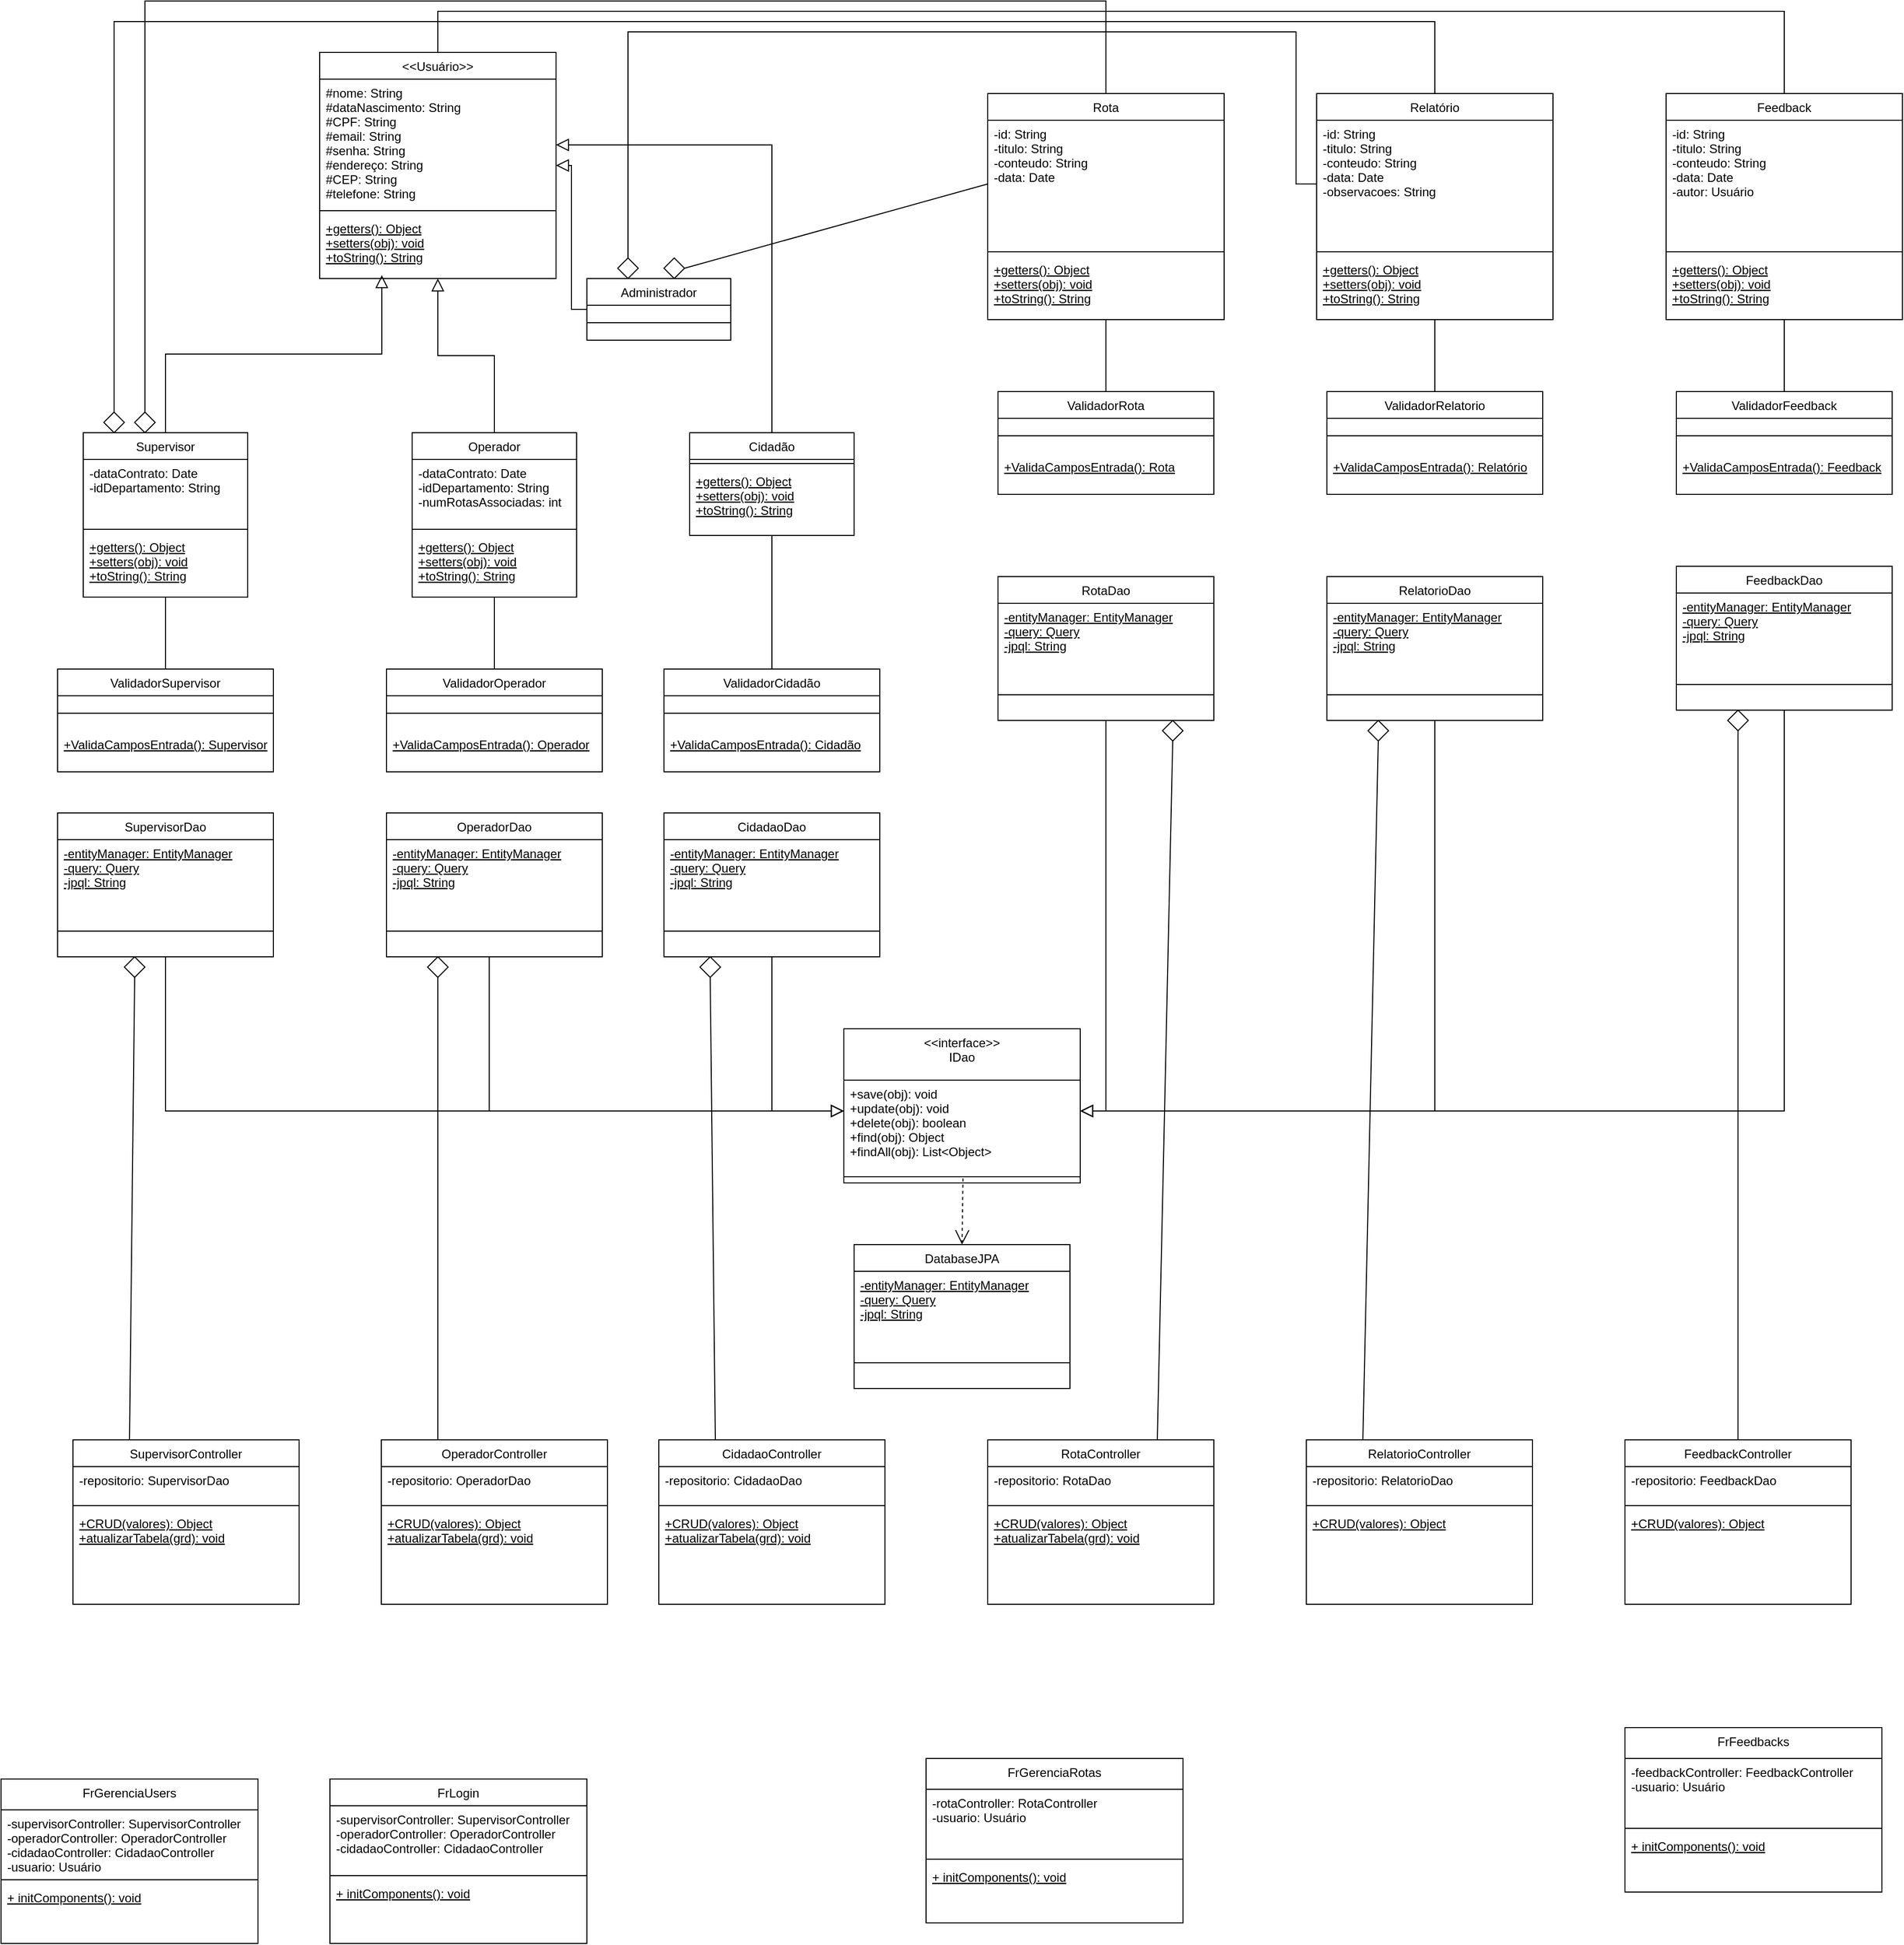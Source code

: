 <mxfile version="24.8.4">
  <diagram id="C5RBs43oDa-KdzZeNtuy" name="Page-1">
    <mxGraphModel dx="2167" dy="1033" grid="1" gridSize="10" guides="1" tooltips="1" connect="1" arrows="1" fold="1" page="1" pageScale="1" pageWidth="3300" pageHeight="4681" math="0" shadow="0">
      <root>
        <mxCell id="WIyWlLk6GJQsqaUBKTNV-0" />
        <mxCell id="WIyWlLk6GJQsqaUBKTNV-1" parent="WIyWlLk6GJQsqaUBKTNV-0" />
        <mxCell id="Er0_yB_5rbTC_ETRwour-0" value="&lt;&lt;Usuário&gt;&gt;" style="swimlane;fontStyle=0;align=center;verticalAlign=top;childLayout=stackLayout;horizontal=1;startSize=26;horizontalStack=0;resizeParent=1;resizeLast=0;collapsible=1;marginBottom=0;rounded=0;shadow=0;strokeWidth=1;" parent="WIyWlLk6GJQsqaUBKTNV-1" vertex="1">
          <mxGeometry x="840" y="60" width="230" height="220" as="geometry">
            <mxRectangle x="130" y="380" width="160" height="26" as="alternateBounds" />
          </mxGeometry>
        </mxCell>
        <mxCell id="Er0_yB_5rbTC_ETRwour-1" value="#nome: String&#xa;#dataNascimento: String&#xa;#CPF: String&#xa;#email: String&#xa;#senha: String&#xa;#endereço: String&#xa;#CEP: String&#xa;#telefone: String" style="text;align=left;verticalAlign=top;spacingLeft=4;spacingRight=4;overflow=hidden;rotatable=0;points=[[0,0.5],[1,0.5]];portConstraint=eastwest;" parent="Er0_yB_5rbTC_ETRwour-0" vertex="1">
          <mxGeometry y="26" width="230" height="124" as="geometry" />
        </mxCell>
        <mxCell id="Er0_yB_5rbTC_ETRwour-3" value="" style="line;html=1;strokeWidth=1;align=left;verticalAlign=middle;spacingTop=-1;spacingLeft=3;spacingRight=3;rotatable=0;labelPosition=right;points=[];portConstraint=eastwest;" parent="Er0_yB_5rbTC_ETRwour-0" vertex="1">
          <mxGeometry y="150" width="230" height="8" as="geometry" />
        </mxCell>
        <mxCell id="Er0_yB_5rbTC_ETRwour-4" value="+getters(): Object&#xa;+setters(obj): void&#xa;+toString(): String&#xa;" style="text;align=left;verticalAlign=top;spacingLeft=4;spacingRight=4;overflow=hidden;rotatable=0;points=[[0,0.5],[1,0.5]];portConstraint=eastwest;fontStyle=4" parent="Er0_yB_5rbTC_ETRwour-0" vertex="1">
          <mxGeometry y="158" width="230" height="62" as="geometry" />
        </mxCell>
        <mxCell id="Er0_yB_5rbTC_ETRwour-6" value="" style="endArrow=block;endSize=10;endFill=0;shadow=0;strokeWidth=1;rounded=0;curved=0;edgeStyle=elbowEdgeStyle;elbow=vertical;" parent="WIyWlLk6GJQsqaUBKTNV-1" source="Er0_yB_5rbTC_ETRwour-7" target="Er0_yB_5rbTC_ETRwour-0" edge="1">
          <mxGeometry width="160" relative="1" as="geometry">
            <mxPoint x="490" y="410" as="sourcePoint" />
            <mxPoint x="660" y="310" as="targetPoint" />
          </mxGeometry>
        </mxCell>
        <mxCell id="Er0_yB_5rbTC_ETRwour-7" value="Administrador" style="swimlane;fontStyle=0;align=center;verticalAlign=top;childLayout=stackLayout;horizontal=1;startSize=26;horizontalStack=0;resizeParent=1;resizeLast=0;collapsible=1;marginBottom=0;rounded=0;shadow=0;strokeWidth=1;" parent="WIyWlLk6GJQsqaUBKTNV-1" vertex="1">
          <mxGeometry x="1100" y="280" width="140" height="60" as="geometry">
            <mxRectangle x="130" y="380" width="160" height="26" as="alternateBounds" />
          </mxGeometry>
        </mxCell>
        <mxCell id="Er0_yB_5rbTC_ETRwour-10" value="" style="line;html=1;strokeWidth=1;align=left;verticalAlign=middle;spacingTop=-1;spacingLeft=3;spacingRight=3;rotatable=0;labelPosition=right;points=[];portConstraint=eastwest;" parent="Er0_yB_5rbTC_ETRwour-7" vertex="1">
          <mxGeometry y="26" width="140" height="34" as="geometry" />
        </mxCell>
        <mxCell id="Er0_yB_5rbTC_ETRwour-14" value="" style="endArrow=block;endSize=10;endFill=0;shadow=0;strokeWidth=1;rounded=0;curved=0;edgeStyle=elbowEdgeStyle;elbow=vertical;entryX=0.263;entryY=0.948;entryDx=0;entryDy=0;entryPerimeter=0;" parent="WIyWlLk6GJQsqaUBKTNV-1" source="Er0_yB_5rbTC_ETRwour-15" target="Er0_yB_5rbTC_ETRwour-4" edge="1">
          <mxGeometry width="160" relative="1" as="geometry">
            <mxPoint x="850" y="430" as="sourcePoint" />
            <mxPoint x="995" y="310" as="targetPoint" />
          </mxGeometry>
        </mxCell>
        <mxCell id="Er0_yB_5rbTC_ETRwour-15" value="Supervisor" style="swimlane;fontStyle=0;align=center;verticalAlign=top;childLayout=stackLayout;horizontal=1;startSize=26;horizontalStack=0;resizeParent=1;resizeLast=0;collapsible=1;marginBottom=0;rounded=0;shadow=0;strokeWidth=1;" parent="WIyWlLk6GJQsqaUBKTNV-1" vertex="1">
          <mxGeometry x="610" y="430" width="160" height="160" as="geometry">
            <mxRectangle x="130" y="380" width="160" height="26" as="alternateBounds" />
          </mxGeometry>
        </mxCell>
        <mxCell id="Er0_yB_5rbTC_ETRwour-16" value="-dataContrato: Date&#xa;-idDepartamento: String" style="text;align=left;verticalAlign=top;spacingLeft=4;spacingRight=4;overflow=hidden;rotatable=0;points=[[0,0.5],[1,0.5]];portConstraint=eastwest;" parent="Er0_yB_5rbTC_ETRwour-15" vertex="1">
          <mxGeometry y="26" width="160" height="64" as="geometry" />
        </mxCell>
        <mxCell id="Er0_yB_5rbTC_ETRwour-17" value="" style="line;html=1;strokeWidth=1;align=left;verticalAlign=middle;spacingTop=-1;spacingLeft=3;spacingRight=3;rotatable=0;labelPosition=right;points=[];portConstraint=eastwest;" parent="Er0_yB_5rbTC_ETRwour-15" vertex="1">
          <mxGeometry y="90" width="160" height="8" as="geometry" />
        </mxCell>
        <mxCell id="Er0_yB_5rbTC_ETRwour-18" value="+getters(): Object&#xa;+setters(obj): void&#xa;+toString(): String&#xa;" style="text;align=left;verticalAlign=top;spacingLeft=4;spacingRight=4;overflow=hidden;rotatable=0;points=[[0,0.5],[1,0.5]];portConstraint=eastwest;fontStyle=4" parent="Er0_yB_5rbTC_ETRwour-15" vertex="1">
          <mxGeometry y="98" width="160" height="62" as="geometry" />
        </mxCell>
        <mxCell id="Er0_yB_5rbTC_ETRwour-19" value="" style="endArrow=block;endSize=10;endFill=0;shadow=0;strokeWidth=1;rounded=0;curved=0;edgeStyle=elbowEdgeStyle;elbow=vertical;" parent="WIyWlLk6GJQsqaUBKTNV-1" source="Er0_yB_5rbTC_ETRwour-20" target="Er0_yB_5rbTC_ETRwour-0" edge="1">
          <mxGeometry width="160" relative="1" as="geometry">
            <mxPoint x="1295" y="440" as="sourcePoint" />
            <mxPoint x="690" y="290" as="targetPoint" />
          </mxGeometry>
        </mxCell>
        <mxCell id="Er0_yB_5rbTC_ETRwour-20" value="Operador" style="swimlane;fontStyle=0;align=center;verticalAlign=top;childLayout=stackLayout;horizontal=1;startSize=26;horizontalStack=0;resizeParent=1;resizeLast=0;collapsible=1;marginBottom=0;rounded=0;shadow=0;strokeWidth=1;" parent="WIyWlLk6GJQsqaUBKTNV-1" vertex="1">
          <mxGeometry x="930" y="430" width="160" height="160" as="geometry">
            <mxRectangle x="130" y="380" width="160" height="26" as="alternateBounds" />
          </mxGeometry>
        </mxCell>
        <mxCell id="Er0_yB_5rbTC_ETRwour-21" value="-dataContrato: Date&#xa;-idDepartamento: String&#xa;-numRotasAssociadas: int" style="text;align=left;verticalAlign=top;spacingLeft=4;spacingRight=4;overflow=hidden;rotatable=0;points=[[0,0.5],[1,0.5]];portConstraint=eastwest;" parent="Er0_yB_5rbTC_ETRwour-20" vertex="1">
          <mxGeometry y="26" width="160" height="64" as="geometry" />
        </mxCell>
        <mxCell id="Er0_yB_5rbTC_ETRwour-22" value="" style="line;html=1;strokeWidth=1;align=left;verticalAlign=middle;spacingTop=-1;spacingLeft=3;spacingRight=3;rotatable=0;labelPosition=right;points=[];portConstraint=eastwest;" parent="Er0_yB_5rbTC_ETRwour-20" vertex="1">
          <mxGeometry y="90" width="160" height="8" as="geometry" />
        </mxCell>
        <mxCell id="Er0_yB_5rbTC_ETRwour-23" value="+getters(): Object&#xa;+setters(obj): void&#xa;+toString(): String&#xa;" style="text;align=left;verticalAlign=top;spacingLeft=4;spacingRight=4;overflow=hidden;rotatable=0;points=[[0,0.5],[1,0.5]];portConstraint=eastwest;fontStyle=4" parent="Er0_yB_5rbTC_ETRwour-20" vertex="1">
          <mxGeometry y="98" width="160" height="62" as="geometry" />
        </mxCell>
        <mxCell id="Er0_yB_5rbTC_ETRwour-28" value="" style="endArrow=block;endSize=10;endFill=0;shadow=0;strokeWidth=1;rounded=0;curved=0;edgeStyle=elbowEdgeStyle;elbow=vertical;exitX=0.5;exitY=0;exitDx=0;exitDy=0;" parent="WIyWlLk6GJQsqaUBKTNV-1" source="Er0_yB_5rbTC_ETRwour-30" target="Er0_yB_5rbTC_ETRwour-1" edge="1">
          <mxGeometry width="160" relative="1" as="geometry">
            <mxPoint x="965" y="220" as="sourcePoint" />
            <mxPoint x="800" y="80" as="targetPoint" />
            <Array as="points">
              <mxPoint x="1280" y="150" />
            </Array>
          </mxGeometry>
        </mxCell>
        <mxCell id="Er0_yB_5rbTC_ETRwour-30" value="Cidadão" style="swimlane;fontStyle=0;align=center;verticalAlign=top;childLayout=stackLayout;horizontal=1;startSize=26;horizontalStack=0;resizeParent=1;resizeLast=0;collapsible=1;marginBottom=0;rounded=0;shadow=0;strokeWidth=1;" parent="WIyWlLk6GJQsqaUBKTNV-1" vertex="1">
          <mxGeometry x="1200" y="430" width="160" height="100" as="geometry">
            <mxRectangle x="130" y="380" width="160" height="26" as="alternateBounds" />
          </mxGeometry>
        </mxCell>
        <mxCell id="Er0_yB_5rbTC_ETRwour-32" value="" style="line;html=1;strokeWidth=1;align=left;verticalAlign=middle;spacingTop=-1;spacingLeft=3;spacingRight=3;rotatable=0;labelPosition=right;points=[];portConstraint=eastwest;" parent="Er0_yB_5rbTC_ETRwour-30" vertex="1">
          <mxGeometry y="26" width="160" height="8" as="geometry" />
        </mxCell>
        <mxCell id="Er0_yB_5rbTC_ETRwour-33" value="+getters(): Object&#xa;+setters(obj): void&#xa;+toString(): String&#xa;" style="text;align=left;verticalAlign=top;spacingLeft=4;spacingRight=4;overflow=hidden;rotatable=0;points=[[0,0.5],[1,0.5]];portConstraint=eastwest;fontStyle=4" parent="Er0_yB_5rbTC_ETRwour-30" vertex="1">
          <mxGeometry y="34" width="160" height="62" as="geometry" />
        </mxCell>
        <mxCell id="Er0_yB_5rbTC_ETRwour-35" value="ValidadorOperador" style="swimlane;fontStyle=0;align=center;verticalAlign=top;childLayout=stackLayout;horizontal=1;startSize=26;horizontalStack=0;resizeParent=1;resizeLast=0;collapsible=1;marginBottom=0;rounded=0;shadow=0;strokeWidth=1;" parent="WIyWlLk6GJQsqaUBKTNV-1" vertex="1">
          <mxGeometry x="905" y="660" width="210" height="100" as="geometry">
            <mxRectangle x="130" y="380" width="160" height="26" as="alternateBounds" />
          </mxGeometry>
        </mxCell>
        <mxCell id="Er0_yB_5rbTC_ETRwour-36" value="" style="line;html=1;strokeWidth=1;align=left;verticalAlign=middle;spacingTop=-1;spacingLeft=3;spacingRight=3;rotatable=0;labelPosition=right;points=[];portConstraint=eastwest;" parent="Er0_yB_5rbTC_ETRwour-35" vertex="1">
          <mxGeometry y="26" width="210" height="34" as="geometry" />
        </mxCell>
        <mxCell id="Er0_yB_5rbTC_ETRwour-37" value="+ValidaCamposEntrada(): Operador&#xa;" style="text;align=left;verticalAlign=top;spacingLeft=4;spacingRight=4;overflow=hidden;rotatable=0;points=[[0,0.5],[1,0.5]];portConstraint=eastwest;fontStyle=4" parent="Er0_yB_5rbTC_ETRwour-35" vertex="1">
          <mxGeometry y="60" width="210" height="30" as="geometry" />
        </mxCell>
        <mxCell id="Er0_yB_5rbTC_ETRwour-38" value="ValidadorSupervisor" style="swimlane;fontStyle=0;align=center;verticalAlign=top;childLayout=stackLayout;horizontal=1;startSize=26;horizontalStack=0;resizeParent=1;resizeLast=0;collapsible=1;marginBottom=0;rounded=0;shadow=0;strokeWidth=1;" parent="WIyWlLk6GJQsqaUBKTNV-1" vertex="1">
          <mxGeometry x="585" y="660" width="210" height="100" as="geometry">
            <mxRectangle x="130" y="380" width="160" height="26" as="alternateBounds" />
          </mxGeometry>
        </mxCell>
        <mxCell id="Er0_yB_5rbTC_ETRwour-39" value="" style="line;html=1;strokeWidth=1;align=left;verticalAlign=middle;spacingTop=-1;spacingLeft=3;spacingRight=3;rotatable=0;labelPosition=right;points=[];portConstraint=eastwest;" parent="Er0_yB_5rbTC_ETRwour-38" vertex="1">
          <mxGeometry y="26" width="210" height="34" as="geometry" />
        </mxCell>
        <mxCell id="Er0_yB_5rbTC_ETRwour-40" value="+ValidaCamposEntrada(): Supervisor&#xa;" style="text;align=left;verticalAlign=top;spacingLeft=4;spacingRight=4;overflow=hidden;rotatable=0;points=[[0,0.5],[1,0.5]];portConstraint=eastwest;fontStyle=4" parent="Er0_yB_5rbTC_ETRwour-38" vertex="1">
          <mxGeometry y="60" width="210" height="30" as="geometry" />
        </mxCell>
        <mxCell id="Er0_yB_5rbTC_ETRwour-41" value="ValidadorCidadão" style="swimlane;fontStyle=0;align=center;verticalAlign=top;childLayout=stackLayout;horizontal=1;startSize=26;horizontalStack=0;resizeParent=1;resizeLast=0;collapsible=1;marginBottom=0;rounded=0;shadow=0;strokeWidth=1;" parent="WIyWlLk6GJQsqaUBKTNV-1" vertex="1">
          <mxGeometry x="1175" y="660" width="210" height="100" as="geometry">
            <mxRectangle x="130" y="380" width="160" height="26" as="alternateBounds" />
          </mxGeometry>
        </mxCell>
        <mxCell id="Er0_yB_5rbTC_ETRwour-42" value="" style="line;html=1;strokeWidth=1;align=left;verticalAlign=middle;spacingTop=-1;spacingLeft=3;spacingRight=3;rotatable=0;labelPosition=right;points=[];portConstraint=eastwest;" parent="Er0_yB_5rbTC_ETRwour-41" vertex="1">
          <mxGeometry y="26" width="210" height="34" as="geometry" />
        </mxCell>
        <mxCell id="Er0_yB_5rbTC_ETRwour-43" value="+ValidaCamposEntrada(): Cidadão&#xa;" style="text;align=left;verticalAlign=top;spacingLeft=4;spacingRight=4;overflow=hidden;rotatable=0;points=[[0,0.5],[1,0.5]];portConstraint=eastwest;fontStyle=4" parent="Er0_yB_5rbTC_ETRwour-41" vertex="1">
          <mxGeometry y="60" width="210" height="30" as="geometry" />
        </mxCell>
        <mxCell id="Er0_yB_5rbTC_ETRwour-44" value="" style="endArrow=none;html=1;rounded=0;exitX=0.5;exitY=0;exitDx=0;exitDy=0;entryX=0.5;entryY=1;entryDx=0;entryDy=0;entryPerimeter=0;" parent="WIyWlLk6GJQsqaUBKTNV-1" source="Er0_yB_5rbTC_ETRwour-38" target="Er0_yB_5rbTC_ETRwour-18" edge="1">
          <mxGeometry width="50" height="50" relative="1" as="geometry">
            <mxPoint x="970" y="620" as="sourcePoint" />
            <mxPoint x="1020" y="570" as="targetPoint" />
          </mxGeometry>
        </mxCell>
        <mxCell id="Er0_yB_5rbTC_ETRwour-45" value="" style="endArrow=none;html=1;rounded=0;" parent="WIyWlLk6GJQsqaUBKTNV-1" source="Er0_yB_5rbTC_ETRwour-35" target="Er0_yB_5rbTC_ETRwour-23" edge="1">
          <mxGeometry width="50" height="50" relative="1" as="geometry">
            <mxPoint x="970" y="620" as="sourcePoint" />
            <mxPoint x="1020" y="570" as="targetPoint" />
          </mxGeometry>
        </mxCell>
        <mxCell id="Er0_yB_5rbTC_ETRwour-46" value="" style="endArrow=none;html=1;rounded=0;entryX=0.5;entryY=1;entryDx=0;entryDy=0;" parent="WIyWlLk6GJQsqaUBKTNV-1" source="Er0_yB_5rbTC_ETRwour-41" target="Er0_yB_5rbTC_ETRwour-30" edge="1">
          <mxGeometry width="50" height="50" relative="1" as="geometry">
            <mxPoint x="1260" y="640" as="sourcePoint" />
            <mxPoint x="1310" y="590" as="targetPoint" />
          </mxGeometry>
        </mxCell>
        <mxCell id="Er0_yB_5rbTC_ETRwour-47" value="Feedback" style="swimlane;fontStyle=0;align=center;verticalAlign=top;childLayout=stackLayout;horizontal=1;startSize=26;horizontalStack=0;resizeParent=1;resizeLast=0;collapsible=1;marginBottom=0;rounded=0;shadow=0;strokeWidth=1;" parent="WIyWlLk6GJQsqaUBKTNV-1" vertex="1">
          <mxGeometry x="2150" y="100" width="230" height="220" as="geometry">
            <mxRectangle x="130" y="380" width="160" height="26" as="alternateBounds" />
          </mxGeometry>
        </mxCell>
        <mxCell id="Er0_yB_5rbTC_ETRwour-48" value="-id: String&#xa;-titulo: String&#xa;-conteudo: String&#xa;-data: Date&#xa;-autor: Usuário" style="text;align=left;verticalAlign=top;spacingLeft=4;spacingRight=4;overflow=hidden;rotatable=0;points=[[0,0.5],[1,0.5]];portConstraint=eastwest;" parent="Er0_yB_5rbTC_ETRwour-47" vertex="1">
          <mxGeometry y="26" width="230" height="124" as="geometry" />
        </mxCell>
        <mxCell id="Er0_yB_5rbTC_ETRwour-49" value="" style="line;html=1;strokeWidth=1;align=left;verticalAlign=middle;spacingTop=-1;spacingLeft=3;spacingRight=3;rotatable=0;labelPosition=right;points=[];portConstraint=eastwest;" parent="Er0_yB_5rbTC_ETRwour-47" vertex="1">
          <mxGeometry y="150" width="230" height="8" as="geometry" />
        </mxCell>
        <mxCell id="Er0_yB_5rbTC_ETRwour-50" value="+getters(): Object&#xa;+setters(obj): void&#xa;+toString(): String&#xa;" style="text;align=left;verticalAlign=top;spacingLeft=4;spacingRight=4;overflow=hidden;rotatable=0;points=[[0,0.5],[1,0.5]];portConstraint=eastwest;fontStyle=4" parent="Er0_yB_5rbTC_ETRwour-47" vertex="1">
          <mxGeometry y="158" width="230" height="62" as="geometry" />
        </mxCell>
        <mxCell id="Er0_yB_5rbTC_ETRwour-51" value="ValidadorFeedback" style="swimlane;fontStyle=0;align=center;verticalAlign=top;childLayout=stackLayout;horizontal=1;startSize=26;horizontalStack=0;resizeParent=1;resizeLast=0;collapsible=1;marginBottom=0;rounded=0;shadow=0;strokeWidth=1;" parent="WIyWlLk6GJQsqaUBKTNV-1" vertex="1">
          <mxGeometry x="2160" y="390" width="210" height="100" as="geometry">
            <mxRectangle x="130" y="380" width="160" height="26" as="alternateBounds" />
          </mxGeometry>
        </mxCell>
        <mxCell id="Er0_yB_5rbTC_ETRwour-52" value="" style="line;html=1;strokeWidth=1;align=left;verticalAlign=middle;spacingTop=-1;spacingLeft=3;spacingRight=3;rotatable=0;labelPosition=right;points=[];portConstraint=eastwest;" parent="Er0_yB_5rbTC_ETRwour-51" vertex="1">
          <mxGeometry y="26" width="210" height="34" as="geometry" />
        </mxCell>
        <mxCell id="Er0_yB_5rbTC_ETRwour-53" value="+ValidaCamposEntrada(): Feedback&#xa;" style="text;align=left;verticalAlign=top;spacingLeft=4;spacingRight=4;overflow=hidden;rotatable=0;points=[[0,0.5],[1,0.5]];portConstraint=eastwest;fontStyle=4" parent="Er0_yB_5rbTC_ETRwour-51" vertex="1">
          <mxGeometry y="60" width="210" height="30" as="geometry" />
        </mxCell>
        <mxCell id="Er0_yB_5rbTC_ETRwour-54" value="" style="endArrow=none;html=1;rounded=0;" parent="WIyWlLk6GJQsqaUBKTNV-1" source="Er0_yB_5rbTC_ETRwour-51" target="Er0_yB_5rbTC_ETRwour-50" edge="1">
          <mxGeometry width="50" height="50" relative="1" as="geometry">
            <mxPoint x="2264" y="390" as="sourcePoint" />
            <mxPoint x="2264" y="350" as="targetPoint" />
          </mxGeometry>
        </mxCell>
        <mxCell id="Er0_yB_5rbTC_ETRwour-55" value="Rota" style="swimlane;fontStyle=0;align=center;verticalAlign=top;childLayout=stackLayout;horizontal=1;startSize=26;horizontalStack=0;resizeParent=1;resizeLast=0;collapsible=1;marginBottom=0;rounded=0;shadow=0;strokeWidth=1;" parent="WIyWlLk6GJQsqaUBKTNV-1" vertex="1">
          <mxGeometry x="1490" y="100" width="230" height="220" as="geometry">
            <mxRectangle x="130" y="380" width="160" height="26" as="alternateBounds" />
          </mxGeometry>
        </mxCell>
        <mxCell id="Er0_yB_5rbTC_ETRwour-56" value="-id: String&#xa;-titulo: String&#xa;-conteudo: String&#xa;-data: Date&#xa;" style="text;align=left;verticalAlign=top;spacingLeft=4;spacingRight=4;overflow=hidden;rotatable=0;points=[[0,0.5],[1,0.5]];portConstraint=eastwest;" parent="Er0_yB_5rbTC_ETRwour-55" vertex="1">
          <mxGeometry y="26" width="230" height="124" as="geometry" />
        </mxCell>
        <mxCell id="Er0_yB_5rbTC_ETRwour-57" value="" style="line;html=1;strokeWidth=1;align=left;verticalAlign=middle;spacingTop=-1;spacingLeft=3;spacingRight=3;rotatable=0;labelPosition=right;points=[];portConstraint=eastwest;" parent="Er0_yB_5rbTC_ETRwour-55" vertex="1">
          <mxGeometry y="150" width="230" height="8" as="geometry" />
        </mxCell>
        <mxCell id="Er0_yB_5rbTC_ETRwour-58" value="+getters(): Object&#xa;+setters(obj): void&#xa;+toString(): String&#xa;" style="text;align=left;verticalAlign=top;spacingLeft=4;spacingRight=4;overflow=hidden;rotatable=0;points=[[0,0.5],[1,0.5]];portConstraint=eastwest;fontStyle=4" parent="Er0_yB_5rbTC_ETRwour-55" vertex="1">
          <mxGeometry y="158" width="230" height="62" as="geometry" />
        </mxCell>
        <mxCell id="Er0_yB_5rbTC_ETRwour-59" value="ValidadorRota" style="swimlane;fontStyle=0;align=center;verticalAlign=top;childLayout=stackLayout;horizontal=1;startSize=26;horizontalStack=0;resizeParent=1;resizeLast=0;collapsible=1;marginBottom=0;rounded=0;shadow=0;strokeWidth=1;" parent="WIyWlLk6GJQsqaUBKTNV-1" vertex="1">
          <mxGeometry x="1500" y="390" width="210" height="100" as="geometry">
            <mxRectangle x="130" y="380" width="160" height="26" as="alternateBounds" />
          </mxGeometry>
        </mxCell>
        <mxCell id="Er0_yB_5rbTC_ETRwour-60" value="" style="line;html=1;strokeWidth=1;align=left;verticalAlign=middle;spacingTop=-1;spacingLeft=3;spacingRight=3;rotatable=0;labelPosition=right;points=[];portConstraint=eastwest;" parent="Er0_yB_5rbTC_ETRwour-59" vertex="1">
          <mxGeometry y="26" width="210" height="34" as="geometry" />
        </mxCell>
        <mxCell id="Er0_yB_5rbTC_ETRwour-61" value="+ValidaCamposEntrada(): Rota&#xa;" style="text;align=left;verticalAlign=top;spacingLeft=4;spacingRight=4;overflow=hidden;rotatable=0;points=[[0,0.5],[1,0.5]];portConstraint=eastwest;fontStyle=4" parent="Er0_yB_5rbTC_ETRwour-59" vertex="1">
          <mxGeometry y="60" width="210" height="30" as="geometry" />
        </mxCell>
        <mxCell id="Er0_yB_5rbTC_ETRwour-62" value="" style="endArrow=none;html=1;rounded=0;" parent="WIyWlLk6GJQsqaUBKTNV-1" source="Er0_yB_5rbTC_ETRwour-59" target="Er0_yB_5rbTC_ETRwour-58" edge="1">
          <mxGeometry width="50" height="50" relative="1" as="geometry">
            <mxPoint x="1604" y="390" as="sourcePoint" />
            <mxPoint x="1604" y="350" as="targetPoint" />
          </mxGeometry>
        </mxCell>
        <mxCell id="Er0_yB_5rbTC_ETRwour-63" value="Relatório" style="swimlane;fontStyle=0;align=center;verticalAlign=top;childLayout=stackLayout;horizontal=1;startSize=26;horizontalStack=0;resizeParent=1;resizeLast=0;collapsible=1;marginBottom=0;rounded=0;shadow=0;strokeWidth=1;" parent="WIyWlLk6GJQsqaUBKTNV-1" vertex="1">
          <mxGeometry x="1810" y="100" width="230" height="220" as="geometry">
            <mxRectangle x="130" y="380" width="160" height="26" as="alternateBounds" />
          </mxGeometry>
        </mxCell>
        <mxCell id="Er0_yB_5rbTC_ETRwour-64" value="-id: String&#xa;-titulo: String&#xa;-conteudo: String&#xa;-data: Date&#xa;-observacoes: String" style="text;align=left;verticalAlign=top;spacingLeft=4;spacingRight=4;overflow=hidden;rotatable=0;points=[[0,0.5],[1,0.5]];portConstraint=eastwest;" parent="Er0_yB_5rbTC_ETRwour-63" vertex="1">
          <mxGeometry y="26" width="230" height="124" as="geometry" />
        </mxCell>
        <mxCell id="Er0_yB_5rbTC_ETRwour-65" value="" style="line;html=1;strokeWidth=1;align=left;verticalAlign=middle;spacingTop=-1;spacingLeft=3;spacingRight=3;rotatable=0;labelPosition=right;points=[];portConstraint=eastwest;" parent="Er0_yB_5rbTC_ETRwour-63" vertex="1">
          <mxGeometry y="150" width="230" height="8" as="geometry" />
        </mxCell>
        <mxCell id="Er0_yB_5rbTC_ETRwour-66" value="+getters(): Object&#xa;+setters(obj): void&#xa;+toString(): String&#xa;" style="text;align=left;verticalAlign=top;spacingLeft=4;spacingRight=4;overflow=hidden;rotatable=0;points=[[0,0.5],[1,0.5]];portConstraint=eastwest;fontStyle=4" parent="Er0_yB_5rbTC_ETRwour-63" vertex="1">
          <mxGeometry y="158" width="230" height="62" as="geometry" />
        </mxCell>
        <mxCell id="Er0_yB_5rbTC_ETRwour-67" value="ValidadorRelatorio" style="swimlane;fontStyle=0;align=center;verticalAlign=top;childLayout=stackLayout;horizontal=1;startSize=26;horizontalStack=0;resizeParent=1;resizeLast=0;collapsible=1;marginBottom=0;rounded=0;shadow=0;strokeWidth=1;" parent="WIyWlLk6GJQsqaUBKTNV-1" vertex="1">
          <mxGeometry x="1820" y="390" width="210" height="100" as="geometry">
            <mxRectangle x="130" y="380" width="160" height="26" as="alternateBounds" />
          </mxGeometry>
        </mxCell>
        <mxCell id="Er0_yB_5rbTC_ETRwour-68" value="" style="line;html=1;strokeWidth=1;align=left;verticalAlign=middle;spacingTop=-1;spacingLeft=3;spacingRight=3;rotatable=0;labelPosition=right;points=[];portConstraint=eastwest;" parent="Er0_yB_5rbTC_ETRwour-67" vertex="1">
          <mxGeometry y="26" width="210" height="34" as="geometry" />
        </mxCell>
        <mxCell id="Er0_yB_5rbTC_ETRwour-69" value="+ValidaCamposEntrada(): Relatório&#xa;" style="text;align=left;verticalAlign=top;spacingLeft=4;spacingRight=4;overflow=hidden;rotatable=0;points=[[0,0.5],[1,0.5]];portConstraint=eastwest;fontStyle=4" parent="Er0_yB_5rbTC_ETRwour-67" vertex="1">
          <mxGeometry y="60" width="210" height="30" as="geometry" />
        </mxCell>
        <mxCell id="Er0_yB_5rbTC_ETRwour-70" value="" style="endArrow=none;html=1;rounded=0;" parent="WIyWlLk6GJQsqaUBKTNV-1" source="Er0_yB_5rbTC_ETRwour-67" target="Er0_yB_5rbTC_ETRwour-66" edge="1">
          <mxGeometry width="50" height="50" relative="1" as="geometry">
            <mxPoint x="1924" y="390" as="sourcePoint" />
            <mxPoint x="1924" y="350" as="targetPoint" />
          </mxGeometry>
        </mxCell>
        <mxCell id="Er0_yB_5rbTC_ETRwour-71" value="" style="rhombus;whiteSpace=wrap;html=1;" parent="WIyWlLk6GJQsqaUBKTNV-1" vertex="1">
          <mxGeometry x="630" y="410" width="20" height="20" as="geometry" />
        </mxCell>
        <mxCell id="Er0_yB_5rbTC_ETRwour-72" value="" style="endArrow=none;html=1;rounded=0;exitX=0.5;exitY=0;exitDx=0;exitDy=0;entryX=0.5;entryY=0;entryDx=0;entryDy=0;" parent="WIyWlLk6GJQsqaUBKTNV-1" source="Er0_yB_5rbTC_ETRwour-71" target="Er0_yB_5rbTC_ETRwour-63" edge="1">
          <mxGeometry width="50" height="50" relative="1" as="geometry">
            <mxPoint x="1470" y="530" as="sourcePoint" />
            <mxPoint x="1520" y="480" as="targetPoint" />
            <Array as="points">
              <mxPoint x="640" y="30" />
              <mxPoint x="1925" y="30" />
            </Array>
          </mxGeometry>
        </mxCell>
        <mxCell id="Er0_yB_5rbTC_ETRwour-73" value="" style="rhombus;whiteSpace=wrap;html=1;" parent="WIyWlLk6GJQsqaUBKTNV-1" vertex="1">
          <mxGeometry x="1130" y="260" width="20" height="20" as="geometry" />
        </mxCell>
        <mxCell id="Er0_yB_5rbTC_ETRwour-74" value="" style="endArrow=none;html=1;rounded=0;exitX=0.5;exitY=0;exitDx=0;exitDy=0;entryX=0;entryY=0.5;entryDx=0;entryDy=0;" parent="WIyWlLk6GJQsqaUBKTNV-1" source="Er0_yB_5rbTC_ETRwour-73" target="Er0_yB_5rbTC_ETRwour-64" edge="1">
          <mxGeometry width="50" height="50" relative="1" as="geometry">
            <mxPoint x="650" y="420" as="sourcePoint" />
            <mxPoint x="1935" y="110" as="targetPoint" />
            <Array as="points">
              <mxPoint x="1140" y="40" />
              <mxPoint x="1790" y="40" />
              <mxPoint x="1790" y="188" />
            </Array>
          </mxGeometry>
        </mxCell>
        <mxCell id="Er0_yB_5rbTC_ETRwour-75" value="" style="rhombus;whiteSpace=wrap;html=1;" parent="WIyWlLk6GJQsqaUBKTNV-1" vertex="1">
          <mxGeometry x="660" y="410" width="20" height="20" as="geometry" />
        </mxCell>
        <mxCell id="Er0_yB_5rbTC_ETRwour-76" value="" style="rhombus;whiteSpace=wrap;html=1;" parent="WIyWlLk6GJQsqaUBKTNV-1" vertex="1">
          <mxGeometry x="1175" y="260" width="20" height="20" as="geometry" />
        </mxCell>
        <mxCell id="Er0_yB_5rbTC_ETRwour-77" value="" style="endArrow=none;html=1;rounded=0;exitX=1;exitY=0.5;exitDx=0;exitDy=0;entryX=0;entryY=0.5;entryDx=0;entryDy=0;" parent="WIyWlLk6GJQsqaUBKTNV-1" source="Er0_yB_5rbTC_ETRwour-76" target="Er0_yB_5rbTC_ETRwour-56" edge="1">
          <mxGeometry width="50" height="50" relative="1" as="geometry">
            <mxPoint x="1470" y="530" as="sourcePoint" />
            <mxPoint x="1520" y="480" as="targetPoint" />
          </mxGeometry>
        </mxCell>
        <mxCell id="Er0_yB_5rbTC_ETRwour-78" value="" style="endArrow=none;html=1;rounded=0;exitX=0.5;exitY=0;exitDx=0;exitDy=0;entryX=0.5;entryY=0;entryDx=0;entryDy=0;" parent="WIyWlLk6GJQsqaUBKTNV-1" source="Er0_yB_5rbTC_ETRwour-75" target="Er0_yB_5rbTC_ETRwour-55" edge="1">
          <mxGeometry width="50" height="50" relative="1" as="geometry">
            <mxPoint x="1470" y="530" as="sourcePoint" />
            <mxPoint x="1520" y="480" as="targetPoint" />
            <Array as="points">
              <mxPoint x="670" y="10" />
              <mxPoint x="1605" y="10" />
            </Array>
          </mxGeometry>
        </mxCell>
        <mxCell id="Er0_yB_5rbTC_ETRwour-79" value="" style="endArrow=none;html=1;rounded=0;exitX=0.5;exitY=0;exitDx=0;exitDy=0;entryX=0.5;entryY=0;entryDx=0;entryDy=0;" parent="WIyWlLk6GJQsqaUBKTNV-1" source="Er0_yB_5rbTC_ETRwour-47" target="Er0_yB_5rbTC_ETRwour-0" edge="1">
          <mxGeometry width="50" height="50" relative="1" as="geometry">
            <mxPoint x="1470" y="530" as="sourcePoint" />
            <mxPoint x="1520" y="480" as="targetPoint" />
            <Array as="points">
              <mxPoint x="2265" y="20" />
              <mxPoint x="955" y="20" />
            </Array>
          </mxGeometry>
        </mxCell>
        <mxCell id="Er0_yB_5rbTC_ETRwour-80" value="SupervisorDao" style="swimlane;fontStyle=0;align=center;verticalAlign=top;childLayout=stackLayout;horizontal=1;startSize=26;horizontalStack=0;resizeParent=1;resizeLast=0;collapsible=1;marginBottom=0;rounded=0;shadow=0;strokeWidth=1;" parent="WIyWlLk6GJQsqaUBKTNV-1" vertex="1">
          <mxGeometry x="585" y="800" width="210" height="140" as="geometry">
            <mxRectangle x="130" y="380" width="160" height="26" as="alternateBounds" />
          </mxGeometry>
        </mxCell>
        <mxCell id="Er0_yB_5rbTC_ETRwour-83" value="-entityManager: EntityManager&#xa;-query: Query&#xa;-jpql: String" style="text;align=left;verticalAlign=top;spacingLeft=4;spacingRight=4;overflow=hidden;rotatable=0;points=[[0,0.5],[1,0.5]];portConstraint=eastwest;fontStyle=4" parent="Er0_yB_5rbTC_ETRwour-80" vertex="1">
          <mxGeometry y="26" width="210" height="64" as="geometry" />
        </mxCell>
        <mxCell id="Er0_yB_5rbTC_ETRwour-81" value="" style="line;html=1;strokeWidth=1;align=left;verticalAlign=middle;spacingTop=-1;spacingLeft=3;spacingRight=3;rotatable=0;labelPosition=right;points=[];portConstraint=eastwest;" parent="Er0_yB_5rbTC_ETRwour-80" vertex="1">
          <mxGeometry y="90" width="210" height="50" as="geometry" />
        </mxCell>
        <mxCell id="Er0_yB_5rbTC_ETRwour-84" value="OperadorDao" style="swimlane;fontStyle=0;align=center;verticalAlign=top;childLayout=stackLayout;horizontal=1;startSize=26;horizontalStack=0;resizeParent=1;resizeLast=0;collapsible=1;marginBottom=0;rounded=0;shadow=0;strokeWidth=1;" parent="WIyWlLk6GJQsqaUBKTNV-1" vertex="1">
          <mxGeometry x="905" y="800" width="210" height="140" as="geometry">
            <mxRectangle x="130" y="380" width="160" height="26" as="alternateBounds" />
          </mxGeometry>
        </mxCell>
        <mxCell id="Er0_yB_5rbTC_ETRwour-85" value="-entityManager: EntityManager&#xa;-query: Query&#xa;-jpql: String" style="text;align=left;verticalAlign=top;spacingLeft=4;spacingRight=4;overflow=hidden;rotatable=0;points=[[0,0.5],[1,0.5]];portConstraint=eastwest;fontStyle=4" parent="Er0_yB_5rbTC_ETRwour-84" vertex="1">
          <mxGeometry y="26" width="210" height="64" as="geometry" />
        </mxCell>
        <mxCell id="Er0_yB_5rbTC_ETRwour-86" value="" style="line;html=1;strokeWidth=1;align=left;verticalAlign=middle;spacingTop=-1;spacingLeft=3;spacingRight=3;rotatable=0;labelPosition=right;points=[];portConstraint=eastwest;" parent="Er0_yB_5rbTC_ETRwour-84" vertex="1">
          <mxGeometry y="90" width="210" height="50" as="geometry" />
        </mxCell>
        <mxCell id="Er0_yB_5rbTC_ETRwour-87" value="CidadaoDao" style="swimlane;fontStyle=0;align=center;verticalAlign=top;childLayout=stackLayout;horizontal=1;startSize=26;horizontalStack=0;resizeParent=1;resizeLast=0;collapsible=1;marginBottom=0;rounded=0;shadow=0;strokeWidth=1;" parent="WIyWlLk6GJQsqaUBKTNV-1" vertex="1">
          <mxGeometry x="1175" y="800" width="210" height="140" as="geometry">
            <mxRectangle x="130" y="380" width="160" height="26" as="alternateBounds" />
          </mxGeometry>
        </mxCell>
        <mxCell id="Er0_yB_5rbTC_ETRwour-88" value="-entityManager: EntityManager&#xa;-query: Query&#xa;-jpql: String" style="text;align=left;verticalAlign=top;spacingLeft=4;spacingRight=4;overflow=hidden;rotatable=0;points=[[0,0.5],[1,0.5]];portConstraint=eastwest;fontStyle=4" parent="Er0_yB_5rbTC_ETRwour-87" vertex="1">
          <mxGeometry y="26" width="210" height="64" as="geometry" />
        </mxCell>
        <mxCell id="Er0_yB_5rbTC_ETRwour-89" value="" style="line;html=1;strokeWidth=1;align=left;verticalAlign=middle;spacingTop=-1;spacingLeft=3;spacingRight=3;rotatable=0;labelPosition=right;points=[];portConstraint=eastwest;" parent="Er0_yB_5rbTC_ETRwour-87" vertex="1">
          <mxGeometry y="90" width="210" height="50" as="geometry" />
        </mxCell>
        <mxCell id="Er0_yB_5rbTC_ETRwour-90" value="RotaDao" style="swimlane;fontStyle=0;align=center;verticalAlign=top;childLayout=stackLayout;horizontal=1;startSize=26;horizontalStack=0;resizeParent=1;resizeLast=0;collapsible=1;marginBottom=0;rounded=0;shadow=0;strokeWidth=1;" parent="WIyWlLk6GJQsqaUBKTNV-1" vertex="1">
          <mxGeometry x="1500" y="570" width="210" height="140" as="geometry">
            <mxRectangle x="130" y="380" width="160" height="26" as="alternateBounds" />
          </mxGeometry>
        </mxCell>
        <mxCell id="Er0_yB_5rbTC_ETRwour-91" value="-entityManager: EntityManager&#xa;-query: Query&#xa;-jpql: String" style="text;align=left;verticalAlign=top;spacingLeft=4;spacingRight=4;overflow=hidden;rotatable=0;points=[[0,0.5],[1,0.5]];portConstraint=eastwest;fontStyle=4" parent="Er0_yB_5rbTC_ETRwour-90" vertex="1">
          <mxGeometry y="26" width="210" height="64" as="geometry" />
        </mxCell>
        <mxCell id="Er0_yB_5rbTC_ETRwour-92" value="" style="line;html=1;strokeWidth=1;align=left;verticalAlign=middle;spacingTop=-1;spacingLeft=3;spacingRight=3;rotatable=0;labelPosition=right;points=[];portConstraint=eastwest;" parent="Er0_yB_5rbTC_ETRwour-90" vertex="1">
          <mxGeometry y="90" width="210" height="50" as="geometry" />
        </mxCell>
        <mxCell id="Er0_yB_5rbTC_ETRwour-93" value="RelatorioDao" style="swimlane;fontStyle=0;align=center;verticalAlign=top;childLayout=stackLayout;horizontal=1;startSize=26;horizontalStack=0;resizeParent=1;resizeLast=0;collapsible=1;marginBottom=0;rounded=0;shadow=0;strokeWidth=1;" parent="WIyWlLk6GJQsqaUBKTNV-1" vertex="1">
          <mxGeometry x="1820" y="570" width="210" height="140" as="geometry">
            <mxRectangle x="130" y="380" width="160" height="26" as="alternateBounds" />
          </mxGeometry>
        </mxCell>
        <mxCell id="Er0_yB_5rbTC_ETRwour-94" value="-entityManager: EntityManager&#xa;-query: Query&#xa;-jpql: String" style="text;align=left;verticalAlign=top;spacingLeft=4;spacingRight=4;overflow=hidden;rotatable=0;points=[[0,0.5],[1,0.5]];portConstraint=eastwest;fontStyle=4" parent="Er0_yB_5rbTC_ETRwour-93" vertex="1">
          <mxGeometry y="26" width="210" height="64" as="geometry" />
        </mxCell>
        <mxCell id="Er0_yB_5rbTC_ETRwour-95" value="" style="line;html=1;strokeWidth=1;align=left;verticalAlign=middle;spacingTop=-1;spacingLeft=3;spacingRight=3;rotatable=0;labelPosition=right;points=[];portConstraint=eastwest;" parent="Er0_yB_5rbTC_ETRwour-93" vertex="1">
          <mxGeometry y="90" width="210" height="50" as="geometry" />
        </mxCell>
        <mxCell id="Er0_yB_5rbTC_ETRwour-96" value="FeedbackDao" style="swimlane;fontStyle=0;align=center;verticalAlign=top;childLayout=stackLayout;horizontal=1;startSize=26;horizontalStack=0;resizeParent=1;resizeLast=0;collapsible=1;marginBottom=0;rounded=0;shadow=0;strokeWidth=1;" parent="WIyWlLk6GJQsqaUBKTNV-1" vertex="1">
          <mxGeometry x="2160" y="560" width="210" height="140" as="geometry">
            <mxRectangle x="130" y="380" width="160" height="26" as="alternateBounds" />
          </mxGeometry>
        </mxCell>
        <mxCell id="Er0_yB_5rbTC_ETRwour-97" value="-entityManager: EntityManager&#xa;-query: Query&#xa;-jpql: String" style="text;align=left;verticalAlign=top;spacingLeft=4;spacingRight=4;overflow=hidden;rotatable=0;points=[[0,0.5],[1,0.5]];portConstraint=eastwest;fontStyle=4" parent="Er0_yB_5rbTC_ETRwour-96" vertex="1">
          <mxGeometry y="26" width="210" height="64" as="geometry" />
        </mxCell>
        <mxCell id="Er0_yB_5rbTC_ETRwour-98" value="" style="line;html=1;strokeWidth=1;align=left;verticalAlign=middle;spacingTop=-1;spacingLeft=3;spacingRight=3;rotatable=0;labelPosition=right;points=[];portConstraint=eastwest;" parent="Er0_yB_5rbTC_ETRwour-96" vertex="1">
          <mxGeometry y="90" width="210" height="50" as="geometry" />
        </mxCell>
        <mxCell id="Er0_yB_5rbTC_ETRwour-99" value="&lt;&lt;interface&gt;&gt;&#xa;IDao" style="swimlane;fontStyle=0;align=center;verticalAlign=top;childLayout=stackLayout;horizontal=1;startSize=50;horizontalStack=0;resizeParent=1;resizeLast=0;collapsible=1;marginBottom=0;rounded=0;shadow=0;strokeWidth=1;" parent="WIyWlLk6GJQsqaUBKTNV-1" vertex="1">
          <mxGeometry x="1350" y="1010" width="230" height="150" as="geometry">
            <mxRectangle x="130" y="380" width="160" height="26" as="alternateBounds" />
          </mxGeometry>
        </mxCell>
        <mxCell id="Er0_yB_5rbTC_ETRwour-100" value="+save(obj): void&#xa;+update(obj): void&#xa;+delete(obj): boolean&#xa;+find(obj): Object&#xa;+findAll(obj): List&lt;Object&gt;" style="text;align=left;verticalAlign=top;spacingLeft=4;spacingRight=4;overflow=hidden;rotatable=0;points=[[0,0.5],[1,0.5]];portConstraint=eastwest;" parent="Er0_yB_5rbTC_ETRwour-99" vertex="1">
          <mxGeometry y="50" width="230" height="90" as="geometry" />
        </mxCell>
        <mxCell id="Er0_yB_5rbTC_ETRwour-101" value="" style="line;html=1;strokeWidth=1;align=left;verticalAlign=middle;spacingTop=-1;spacingLeft=3;spacingRight=3;rotatable=0;labelPosition=right;points=[];portConstraint=eastwest;" parent="Er0_yB_5rbTC_ETRwour-99" vertex="1">
          <mxGeometry y="140" width="230" height="8" as="geometry" />
        </mxCell>
        <mxCell id="Er0_yB_5rbTC_ETRwour-106" value="DatabaseJPA" style="swimlane;fontStyle=0;align=center;verticalAlign=top;childLayout=stackLayout;horizontal=1;startSize=26;horizontalStack=0;resizeParent=1;resizeLast=0;collapsible=1;marginBottom=0;rounded=0;shadow=0;strokeWidth=1;" parent="WIyWlLk6GJQsqaUBKTNV-1" vertex="1">
          <mxGeometry x="1360" y="1220" width="210" height="140" as="geometry">
            <mxRectangle x="130" y="380" width="160" height="26" as="alternateBounds" />
          </mxGeometry>
        </mxCell>
        <mxCell id="Er0_yB_5rbTC_ETRwour-107" value="-entityManager: EntityManager&#xa;-query: Query&#xa;-jpql: String" style="text;align=left;verticalAlign=top;spacingLeft=4;spacingRight=4;overflow=hidden;rotatable=0;points=[[0,0.5],[1,0.5]];portConstraint=eastwest;fontStyle=4" parent="Er0_yB_5rbTC_ETRwour-106" vertex="1">
          <mxGeometry y="26" width="210" height="64" as="geometry" />
        </mxCell>
        <mxCell id="Er0_yB_5rbTC_ETRwour-108" value="" style="line;html=1;strokeWidth=1;align=left;verticalAlign=middle;spacingTop=-1;spacingLeft=3;spacingRight=3;rotatable=0;labelPosition=right;points=[];portConstraint=eastwest;" parent="Er0_yB_5rbTC_ETRwour-106" vertex="1">
          <mxGeometry y="90" width="210" height="50" as="geometry" />
        </mxCell>
        <mxCell id="Er0_yB_5rbTC_ETRwour-109" value="" style="endArrow=open;endSize=12;dashed=1;html=1;rounded=0;entryX=0.5;entryY=0;entryDx=0;entryDy=0;exitX=0.504;exitY=0.705;exitDx=0;exitDy=0;exitPerimeter=0;" parent="WIyWlLk6GJQsqaUBKTNV-1" source="Er0_yB_5rbTC_ETRwour-101" target="Er0_yB_5rbTC_ETRwour-106" edge="1">
          <mxGeometry x="1" y="-98" width="160" relative="1" as="geometry">
            <mxPoint x="1420" y="970" as="sourcePoint" />
            <mxPoint x="1580" y="970" as="targetPoint" />
            <mxPoint x="90" y="-58" as="offset" />
          </mxGeometry>
        </mxCell>
        <mxCell id="Er0_yB_5rbTC_ETRwour-111" value="" style="endArrow=block;endSize=10;endFill=0;shadow=0;strokeWidth=1;rounded=0;curved=0;edgeStyle=elbowEdgeStyle;elbow=vertical;exitX=0.5;exitY=1;exitDx=0;exitDy=0;" parent="WIyWlLk6GJQsqaUBKTNV-1" source="Er0_yB_5rbTC_ETRwour-90" edge="1">
          <mxGeometry width="160" relative="1" as="geometry">
            <mxPoint x="1790" y="1370" as="sourcePoint" />
            <mxPoint x="1580" y="1090" as="targetPoint" />
            <Array as="points">
              <mxPoint x="1730" y="1090" />
            </Array>
          </mxGeometry>
        </mxCell>
        <mxCell id="Er0_yB_5rbTC_ETRwour-112" value="" style="endArrow=block;endSize=10;endFill=0;shadow=0;strokeWidth=1;rounded=0;curved=0;edgeStyle=elbowEdgeStyle;elbow=vertical;exitX=0.5;exitY=1;exitDx=0;exitDy=0;" parent="WIyWlLk6GJQsqaUBKTNV-1" source="Er0_yB_5rbTC_ETRwour-93" edge="1">
          <mxGeometry width="160" relative="1" as="geometry">
            <mxPoint x="1915" y="720" as="sourcePoint" />
            <mxPoint x="1580" y="1090" as="targetPoint" />
            <Array as="points">
              <mxPoint x="1640" y="1090" />
            </Array>
          </mxGeometry>
        </mxCell>
        <mxCell id="Er0_yB_5rbTC_ETRwour-113" value="" style="endArrow=block;endSize=10;endFill=0;shadow=0;strokeWidth=1;rounded=0;curved=0;edgeStyle=elbowEdgeStyle;elbow=vertical;exitX=0.5;exitY=1;exitDx=0;exitDy=0;" parent="WIyWlLk6GJQsqaUBKTNV-1" source="Er0_yB_5rbTC_ETRwour-96" edge="1">
          <mxGeometry width="160" relative="1" as="geometry">
            <mxPoint x="1925" y="710" as="sourcePoint" />
            <mxPoint x="1580" y="1090" as="targetPoint" />
            <Array as="points">
              <mxPoint x="1640" y="1090" />
            </Array>
          </mxGeometry>
        </mxCell>
        <mxCell id="Er0_yB_5rbTC_ETRwour-116" value="" style="endArrow=block;endSize=10;endFill=0;shadow=0;strokeWidth=1;rounded=0;curved=0;edgeStyle=elbowEdgeStyle;elbow=vertical;exitX=0.5;exitY=1;exitDx=0;exitDy=0;" parent="WIyWlLk6GJQsqaUBKTNV-1" target="Er0_yB_5rbTC_ETRwour-100" edge="1">
          <mxGeometry width="160" relative="1" as="geometry">
            <mxPoint x="1005" y="940" as="sourcePoint" />
            <mxPoint x="320" y="1330" as="targetPoint" />
            <Array as="points">
              <mxPoint x="1020" y="1090" />
            </Array>
          </mxGeometry>
        </mxCell>
        <mxCell id="Er0_yB_5rbTC_ETRwour-117" value="" style="endArrow=block;endSize=10;endFill=0;shadow=0;strokeWidth=1;rounded=0;curved=0;edgeStyle=elbowEdgeStyle;elbow=vertical;exitX=0.5;exitY=1;exitDx=0;exitDy=0;" parent="WIyWlLk6GJQsqaUBKTNV-1" source="Er0_yB_5rbTC_ETRwour-87" edge="1">
          <mxGeometry width="160" relative="1" as="geometry">
            <mxPoint x="1005" y="940" as="sourcePoint" />
            <mxPoint x="1350" y="1090" as="targetPoint" />
            <Array as="points">
              <mxPoint x="1020" y="1090" />
            </Array>
          </mxGeometry>
        </mxCell>
        <mxCell id="Er0_yB_5rbTC_ETRwour-118" value="" style="endArrow=block;endSize=10;endFill=0;shadow=0;strokeWidth=1;rounded=0;curved=0;edgeStyle=elbowEdgeStyle;elbow=vertical;exitX=0.5;exitY=1;exitDx=0;exitDy=0;" parent="WIyWlLk6GJQsqaUBKTNV-1" source="Er0_yB_5rbTC_ETRwour-80" edge="1">
          <mxGeometry width="160" relative="1" as="geometry">
            <mxPoint x="1005" y="940" as="sourcePoint" />
            <mxPoint x="1350" y="1090" as="targetPoint" />
            <Array as="points">
              <mxPoint x="1020" y="1090" />
            </Array>
          </mxGeometry>
        </mxCell>
        <mxCell id="Er0_yB_5rbTC_ETRwour-119" value="SupervisorController" style="swimlane;fontStyle=0;align=center;verticalAlign=top;childLayout=stackLayout;horizontal=1;startSize=26;horizontalStack=0;resizeParent=1;resizeLast=0;collapsible=1;marginBottom=0;rounded=0;shadow=0;strokeWidth=1;" parent="WIyWlLk6GJQsqaUBKTNV-1" vertex="1">
          <mxGeometry x="600" y="1410" width="220" height="160" as="geometry">
            <mxRectangle x="130" y="380" width="160" height="26" as="alternateBounds" />
          </mxGeometry>
        </mxCell>
        <mxCell id="Er0_yB_5rbTC_ETRwour-120" value="-repositorio: SupervisorDao" style="text;align=left;verticalAlign=top;spacingLeft=4;spacingRight=4;overflow=hidden;rotatable=0;points=[[0,0.5],[1,0.5]];portConstraint=eastwest;" parent="Er0_yB_5rbTC_ETRwour-119" vertex="1">
          <mxGeometry y="26" width="220" height="34" as="geometry" />
        </mxCell>
        <mxCell id="Er0_yB_5rbTC_ETRwour-121" value="" style="line;html=1;strokeWidth=1;align=left;verticalAlign=middle;spacingTop=-1;spacingLeft=3;spacingRight=3;rotatable=0;labelPosition=right;points=[];portConstraint=eastwest;" parent="Er0_yB_5rbTC_ETRwour-119" vertex="1">
          <mxGeometry y="60" width="220" height="8" as="geometry" />
        </mxCell>
        <mxCell id="Er0_yB_5rbTC_ETRwour-122" value="+CRUD(valores): Object&#xa;+atualizarTabela(grd): void" style="text;align=left;verticalAlign=top;spacingLeft=4;spacingRight=4;overflow=hidden;rotatable=0;points=[[0,0.5],[1,0.5]];portConstraint=eastwest;fontStyle=4" parent="Er0_yB_5rbTC_ETRwour-119" vertex="1">
          <mxGeometry y="68" width="220" height="42" as="geometry" />
        </mxCell>
        <mxCell id="Er0_yB_5rbTC_ETRwour-123" value="OperadorController" style="swimlane;fontStyle=0;align=center;verticalAlign=top;childLayout=stackLayout;horizontal=1;startSize=26;horizontalStack=0;resizeParent=1;resizeLast=0;collapsible=1;marginBottom=0;rounded=0;shadow=0;strokeWidth=1;" parent="WIyWlLk6GJQsqaUBKTNV-1" vertex="1">
          <mxGeometry x="900" y="1410" width="220" height="160" as="geometry">
            <mxRectangle x="130" y="380" width="160" height="26" as="alternateBounds" />
          </mxGeometry>
        </mxCell>
        <mxCell id="Er0_yB_5rbTC_ETRwour-124" value="-repositorio: OperadorDao" style="text;align=left;verticalAlign=top;spacingLeft=4;spacingRight=4;overflow=hidden;rotatable=0;points=[[0,0.5],[1,0.5]];portConstraint=eastwest;" parent="Er0_yB_5rbTC_ETRwour-123" vertex="1">
          <mxGeometry y="26" width="220" height="34" as="geometry" />
        </mxCell>
        <mxCell id="Er0_yB_5rbTC_ETRwour-125" value="" style="line;html=1;strokeWidth=1;align=left;verticalAlign=middle;spacingTop=-1;spacingLeft=3;spacingRight=3;rotatable=0;labelPosition=right;points=[];portConstraint=eastwest;" parent="Er0_yB_5rbTC_ETRwour-123" vertex="1">
          <mxGeometry y="60" width="220" height="8" as="geometry" />
        </mxCell>
        <mxCell id="Er0_yB_5rbTC_ETRwour-126" value="+CRUD(valores): Object&#xa;+atualizarTabela(grd): void" style="text;align=left;verticalAlign=top;spacingLeft=4;spacingRight=4;overflow=hidden;rotatable=0;points=[[0,0.5],[1,0.5]];portConstraint=eastwest;fontStyle=4" parent="Er0_yB_5rbTC_ETRwour-123" vertex="1">
          <mxGeometry y="68" width="220" height="42" as="geometry" />
        </mxCell>
        <mxCell id="Er0_yB_5rbTC_ETRwour-147" value="CidadaoController" style="swimlane;fontStyle=0;align=center;verticalAlign=top;childLayout=stackLayout;horizontal=1;startSize=26;horizontalStack=0;resizeParent=1;resizeLast=0;collapsible=1;marginBottom=0;rounded=0;shadow=0;strokeWidth=1;" parent="WIyWlLk6GJQsqaUBKTNV-1" vertex="1">
          <mxGeometry x="1170" y="1410" width="220" height="160" as="geometry">
            <mxRectangle x="130" y="380" width="160" height="26" as="alternateBounds" />
          </mxGeometry>
        </mxCell>
        <mxCell id="Er0_yB_5rbTC_ETRwour-148" value="-repositorio: CidadaoDao" style="text;align=left;verticalAlign=top;spacingLeft=4;spacingRight=4;overflow=hidden;rotatable=0;points=[[0,0.5],[1,0.5]];portConstraint=eastwest;" parent="Er0_yB_5rbTC_ETRwour-147" vertex="1">
          <mxGeometry y="26" width="220" height="34" as="geometry" />
        </mxCell>
        <mxCell id="Er0_yB_5rbTC_ETRwour-149" value="" style="line;html=1;strokeWidth=1;align=left;verticalAlign=middle;spacingTop=-1;spacingLeft=3;spacingRight=3;rotatable=0;labelPosition=right;points=[];portConstraint=eastwest;" parent="Er0_yB_5rbTC_ETRwour-147" vertex="1">
          <mxGeometry y="60" width="220" height="8" as="geometry" />
        </mxCell>
        <mxCell id="Er0_yB_5rbTC_ETRwour-150" value="+CRUD(valores): Object&#xa;+atualizarTabela(grd): void" style="text;align=left;verticalAlign=top;spacingLeft=4;spacingRight=4;overflow=hidden;rotatable=0;points=[[0,0.5],[1,0.5]];portConstraint=eastwest;fontStyle=4" parent="Er0_yB_5rbTC_ETRwour-147" vertex="1">
          <mxGeometry y="68" width="220" height="42" as="geometry" />
        </mxCell>
        <mxCell id="Er0_yB_5rbTC_ETRwour-151" value="RotaController" style="swimlane;fontStyle=0;align=center;verticalAlign=top;childLayout=stackLayout;horizontal=1;startSize=26;horizontalStack=0;resizeParent=1;resizeLast=0;collapsible=1;marginBottom=0;rounded=0;shadow=0;strokeWidth=1;" parent="WIyWlLk6GJQsqaUBKTNV-1" vertex="1">
          <mxGeometry x="1490" y="1410" width="220" height="160" as="geometry">
            <mxRectangle x="130" y="380" width="160" height="26" as="alternateBounds" />
          </mxGeometry>
        </mxCell>
        <mxCell id="Er0_yB_5rbTC_ETRwour-152" value="-repositorio: RotaDao" style="text;align=left;verticalAlign=top;spacingLeft=4;spacingRight=4;overflow=hidden;rotatable=0;points=[[0,0.5],[1,0.5]];portConstraint=eastwest;" parent="Er0_yB_5rbTC_ETRwour-151" vertex="1">
          <mxGeometry y="26" width="220" height="34" as="geometry" />
        </mxCell>
        <mxCell id="Er0_yB_5rbTC_ETRwour-153" value="" style="line;html=1;strokeWidth=1;align=left;verticalAlign=middle;spacingTop=-1;spacingLeft=3;spacingRight=3;rotatable=0;labelPosition=right;points=[];portConstraint=eastwest;" parent="Er0_yB_5rbTC_ETRwour-151" vertex="1">
          <mxGeometry y="60" width="220" height="8" as="geometry" />
        </mxCell>
        <mxCell id="Er0_yB_5rbTC_ETRwour-154" value="+CRUD(valores): Object&#xa;+atualizarTabela(grd): void" style="text;align=left;verticalAlign=top;spacingLeft=4;spacingRight=4;overflow=hidden;rotatable=0;points=[[0,0.5],[1,0.5]];portConstraint=eastwest;fontStyle=4" parent="Er0_yB_5rbTC_ETRwour-151" vertex="1">
          <mxGeometry y="68" width="220" height="42" as="geometry" />
        </mxCell>
        <mxCell id="Er0_yB_5rbTC_ETRwour-155" value="RelatorioController" style="swimlane;fontStyle=0;align=center;verticalAlign=top;childLayout=stackLayout;horizontal=1;startSize=26;horizontalStack=0;resizeParent=1;resizeLast=0;collapsible=1;marginBottom=0;rounded=0;shadow=0;strokeWidth=1;" parent="WIyWlLk6GJQsqaUBKTNV-1" vertex="1">
          <mxGeometry x="1800" y="1410" width="220" height="160" as="geometry">
            <mxRectangle x="130" y="380" width="160" height="26" as="alternateBounds" />
          </mxGeometry>
        </mxCell>
        <mxCell id="Er0_yB_5rbTC_ETRwour-156" value="-repositorio: RelatorioDao" style="text;align=left;verticalAlign=top;spacingLeft=4;spacingRight=4;overflow=hidden;rotatable=0;points=[[0,0.5],[1,0.5]];portConstraint=eastwest;" parent="Er0_yB_5rbTC_ETRwour-155" vertex="1">
          <mxGeometry y="26" width="220" height="34" as="geometry" />
        </mxCell>
        <mxCell id="Er0_yB_5rbTC_ETRwour-157" value="" style="line;html=1;strokeWidth=1;align=left;verticalAlign=middle;spacingTop=-1;spacingLeft=3;spacingRight=3;rotatable=0;labelPosition=right;points=[];portConstraint=eastwest;" parent="Er0_yB_5rbTC_ETRwour-155" vertex="1">
          <mxGeometry y="60" width="220" height="8" as="geometry" />
        </mxCell>
        <mxCell id="Er0_yB_5rbTC_ETRwour-158" value="+CRUD(valores): Object&#xa;" style="text;align=left;verticalAlign=top;spacingLeft=4;spacingRight=4;overflow=hidden;rotatable=0;points=[[0,0.5],[1,0.5]];portConstraint=eastwest;fontStyle=4" parent="Er0_yB_5rbTC_ETRwour-155" vertex="1">
          <mxGeometry y="68" width="220" height="42" as="geometry" />
        </mxCell>
        <mxCell id="Er0_yB_5rbTC_ETRwour-159" value="FeedbackController" style="swimlane;fontStyle=0;align=center;verticalAlign=top;childLayout=stackLayout;horizontal=1;startSize=26;horizontalStack=0;resizeParent=1;resizeLast=0;collapsible=1;marginBottom=0;rounded=0;shadow=0;strokeWidth=1;" parent="WIyWlLk6GJQsqaUBKTNV-1" vertex="1">
          <mxGeometry x="2110" y="1410" width="220" height="160" as="geometry">
            <mxRectangle x="130" y="380" width="160" height="26" as="alternateBounds" />
          </mxGeometry>
        </mxCell>
        <mxCell id="Er0_yB_5rbTC_ETRwour-160" value="-repositorio: FeedbackDao" style="text;align=left;verticalAlign=top;spacingLeft=4;spacingRight=4;overflow=hidden;rotatable=0;points=[[0,0.5],[1,0.5]];portConstraint=eastwest;" parent="Er0_yB_5rbTC_ETRwour-159" vertex="1">
          <mxGeometry y="26" width="220" height="34" as="geometry" />
        </mxCell>
        <mxCell id="Er0_yB_5rbTC_ETRwour-161" value="" style="line;html=1;strokeWidth=1;align=left;verticalAlign=middle;spacingTop=-1;spacingLeft=3;spacingRight=3;rotatable=0;labelPosition=right;points=[];portConstraint=eastwest;" parent="Er0_yB_5rbTC_ETRwour-159" vertex="1">
          <mxGeometry y="60" width="220" height="8" as="geometry" />
        </mxCell>
        <mxCell id="Er0_yB_5rbTC_ETRwour-162" value="+CRUD(valores): Object&#xa;" style="text;align=left;verticalAlign=top;spacingLeft=4;spacingRight=4;overflow=hidden;rotatable=0;points=[[0,0.5],[1,0.5]];portConstraint=eastwest;fontStyle=4" parent="Er0_yB_5rbTC_ETRwour-159" vertex="1">
          <mxGeometry y="68" width="220" height="42" as="geometry" />
        </mxCell>
        <mxCell id="Er0_yB_5rbTC_ETRwour-163" value="" style="rhombus;whiteSpace=wrap;html=1;" parent="WIyWlLk6GJQsqaUBKTNV-1" vertex="1">
          <mxGeometry x="650" y="940" width="20" height="20" as="geometry" />
        </mxCell>
        <mxCell id="Er0_yB_5rbTC_ETRwour-164" value="" style="rhombus;whiteSpace=wrap;html=1;" parent="WIyWlLk6GJQsqaUBKTNV-1" vertex="1">
          <mxGeometry x="945" y="940" width="20" height="20" as="geometry" />
        </mxCell>
        <mxCell id="Er0_yB_5rbTC_ETRwour-165" value="" style="rhombus;whiteSpace=wrap;html=1;" parent="WIyWlLk6GJQsqaUBKTNV-1" vertex="1">
          <mxGeometry x="1210" y="940" width="20" height="20" as="geometry" />
        </mxCell>
        <mxCell id="Er0_yB_5rbTC_ETRwour-166" value="" style="rhombus;whiteSpace=wrap;html=1;" parent="WIyWlLk6GJQsqaUBKTNV-1" vertex="1">
          <mxGeometry x="1860" y="710" width="20" height="20" as="geometry" />
        </mxCell>
        <mxCell id="Er0_yB_5rbTC_ETRwour-167" value="" style="rhombus;whiteSpace=wrap;html=1;" parent="WIyWlLk6GJQsqaUBKTNV-1" vertex="1">
          <mxGeometry x="2210" y="700" width="20" height="20" as="geometry" />
        </mxCell>
        <mxCell id="Er0_yB_5rbTC_ETRwour-168" value="" style="rhombus;whiteSpace=wrap;html=1;" parent="WIyWlLk6GJQsqaUBKTNV-1" vertex="1">
          <mxGeometry x="1660" y="710" width="20" height="20" as="geometry" />
        </mxCell>
        <mxCell id="Er0_yB_5rbTC_ETRwour-169" value="" style="endArrow=none;html=1;rounded=0;entryX=0.5;entryY=1;entryDx=0;entryDy=0;exitX=0.25;exitY=0;exitDx=0;exitDy=0;" parent="WIyWlLk6GJQsqaUBKTNV-1" source="Er0_yB_5rbTC_ETRwour-119" target="Er0_yB_5rbTC_ETRwour-163" edge="1">
          <mxGeometry width="50" height="50" relative="1" as="geometry">
            <mxPoint x="890" y="1280" as="sourcePoint" />
            <mxPoint x="940" y="1230" as="targetPoint" />
          </mxGeometry>
        </mxCell>
        <mxCell id="Er0_yB_5rbTC_ETRwour-170" value="" style="endArrow=none;html=1;rounded=0;entryX=0.5;entryY=1;entryDx=0;entryDy=0;exitX=0.25;exitY=0;exitDx=0;exitDy=0;" parent="WIyWlLk6GJQsqaUBKTNV-1" source="Er0_yB_5rbTC_ETRwour-123" target="Er0_yB_5rbTC_ETRwour-164" edge="1">
          <mxGeometry width="50" height="50" relative="1" as="geometry">
            <mxPoint x="890" y="1190" as="sourcePoint" />
            <mxPoint x="940" y="1140" as="targetPoint" />
          </mxGeometry>
        </mxCell>
        <mxCell id="Er0_yB_5rbTC_ETRwour-172" value="" style="endArrow=none;html=1;rounded=0;entryX=0.5;entryY=1;entryDx=0;entryDy=0;exitX=0.25;exitY=0;exitDx=0;exitDy=0;" parent="WIyWlLk6GJQsqaUBKTNV-1" source="Er0_yB_5rbTC_ETRwour-147" target="Er0_yB_5rbTC_ETRwour-165" edge="1">
          <mxGeometry width="50" height="50" relative="1" as="geometry">
            <mxPoint x="890" y="1190" as="sourcePoint" />
            <mxPoint x="940" y="1140" as="targetPoint" />
          </mxGeometry>
        </mxCell>
        <mxCell id="Er0_yB_5rbTC_ETRwour-173" value="" style="endArrow=none;html=1;rounded=0;exitX=0.75;exitY=0;exitDx=0;exitDy=0;entryX=0.5;entryY=1;entryDx=0;entryDy=0;" parent="WIyWlLk6GJQsqaUBKTNV-1" source="Er0_yB_5rbTC_ETRwour-151" target="Er0_yB_5rbTC_ETRwour-168" edge="1">
          <mxGeometry width="50" height="50" relative="1" as="geometry">
            <mxPoint x="1920" y="1100" as="sourcePoint" />
            <mxPoint x="1970" y="1050" as="targetPoint" />
          </mxGeometry>
        </mxCell>
        <mxCell id="Er0_yB_5rbTC_ETRwour-174" value="" style="endArrow=none;html=1;rounded=0;exitX=0.25;exitY=0;exitDx=0;exitDy=0;entryX=0.5;entryY=1;entryDx=0;entryDy=0;" parent="WIyWlLk6GJQsqaUBKTNV-1" source="Er0_yB_5rbTC_ETRwour-155" target="Er0_yB_5rbTC_ETRwour-166" edge="1">
          <mxGeometry width="50" height="50" relative="1" as="geometry">
            <mxPoint x="1920" y="1100" as="sourcePoint" />
            <mxPoint x="1970" y="1050" as="targetPoint" />
          </mxGeometry>
        </mxCell>
        <mxCell id="Er0_yB_5rbTC_ETRwour-175" value="" style="endArrow=none;html=1;rounded=0;entryX=0.5;entryY=1;entryDx=0;entryDy=0;" parent="WIyWlLk6GJQsqaUBKTNV-1" source="Er0_yB_5rbTC_ETRwour-159" target="Er0_yB_5rbTC_ETRwour-167" edge="1">
          <mxGeometry width="50" height="50" relative="1" as="geometry">
            <mxPoint x="1920" y="1100" as="sourcePoint" />
            <mxPoint x="1970" y="1050" as="targetPoint" />
          </mxGeometry>
        </mxCell>
        <mxCell id="BZimgpWs3pj3FGxW_t4--0" value="FrLogin" style="swimlane;fontStyle=0;align=center;verticalAlign=top;childLayout=stackLayout;horizontal=1;startSize=26;horizontalStack=0;resizeParent=1;resizeLast=0;collapsible=1;marginBottom=0;rounded=0;shadow=0;strokeWidth=1;" vertex="1" parent="WIyWlLk6GJQsqaUBKTNV-1">
          <mxGeometry x="850" y="1740" width="250" height="160" as="geometry">
            <mxRectangle x="130" y="380" width="160" height="26" as="alternateBounds" />
          </mxGeometry>
        </mxCell>
        <mxCell id="BZimgpWs3pj3FGxW_t4--1" value="-supervisorController: SupervisorController&#xa;-operadorController: OperadorController&#xa;-cidadaoController: CidadaoController&#xa;" style="text;align=left;verticalAlign=top;spacingLeft=4;spacingRight=4;overflow=hidden;rotatable=0;points=[[0,0.5],[1,0.5]];portConstraint=eastwest;" vertex="1" parent="BZimgpWs3pj3FGxW_t4--0">
          <mxGeometry y="26" width="250" height="64" as="geometry" />
        </mxCell>
        <mxCell id="BZimgpWs3pj3FGxW_t4--2" value="" style="line;html=1;strokeWidth=1;align=left;verticalAlign=middle;spacingTop=-1;spacingLeft=3;spacingRight=3;rotatable=0;labelPosition=right;points=[];portConstraint=eastwest;" vertex="1" parent="BZimgpWs3pj3FGxW_t4--0">
          <mxGeometry y="90" width="250" height="8" as="geometry" />
        </mxCell>
        <mxCell id="BZimgpWs3pj3FGxW_t4--3" value="+ initComponents(): void" style="text;align=left;verticalAlign=top;spacingLeft=4;spacingRight=4;overflow=hidden;rotatable=0;points=[[0,0.5],[1,0.5]];portConstraint=eastwest;fontStyle=4" vertex="1" parent="BZimgpWs3pj3FGxW_t4--0">
          <mxGeometry y="98" width="250" height="42" as="geometry" />
        </mxCell>
        <mxCell id="BZimgpWs3pj3FGxW_t4--4" value="FrGerenciaUsers" style="swimlane;fontStyle=0;align=center;verticalAlign=top;childLayout=stackLayout;horizontal=1;startSize=30;horizontalStack=0;resizeParent=1;resizeLast=0;collapsible=1;marginBottom=0;rounded=0;shadow=0;strokeWidth=1;" vertex="1" parent="WIyWlLk6GJQsqaUBKTNV-1">
          <mxGeometry x="530" y="1740" width="250" height="160" as="geometry">
            <mxRectangle x="130" y="380" width="160" height="26" as="alternateBounds" />
          </mxGeometry>
        </mxCell>
        <mxCell id="BZimgpWs3pj3FGxW_t4--5" value="-supervisorController: SupervisorController&#xa;-operadorController: OperadorController&#xa;-cidadaoController: CidadaoController&#xa;-usuario: Usuário&#xa;" style="text;align=left;verticalAlign=top;spacingLeft=4;spacingRight=4;overflow=hidden;rotatable=0;points=[[0,0.5],[1,0.5]];portConstraint=eastwest;" vertex="1" parent="BZimgpWs3pj3FGxW_t4--4">
          <mxGeometry y="30" width="250" height="64" as="geometry" />
        </mxCell>
        <mxCell id="BZimgpWs3pj3FGxW_t4--6" value="" style="line;html=1;strokeWidth=1;align=left;verticalAlign=middle;spacingTop=-1;spacingLeft=3;spacingRight=3;rotatable=0;labelPosition=right;points=[];portConstraint=eastwest;" vertex="1" parent="BZimgpWs3pj3FGxW_t4--4">
          <mxGeometry y="94" width="250" height="8" as="geometry" />
        </mxCell>
        <mxCell id="BZimgpWs3pj3FGxW_t4--7" value="+ initComponents(): void" style="text;align=left;verticalAlign=top;spacingLeft=4;spacingRight=4;overflow=hidden;rotatable=0;points=[[0,0.5],[1,0.5]];portConstraint=eastwest;fontStyle=4" vertex="1" parent="BZimgpWs3pj3FGxW_t4--4">
          <mxGeometry y="102" width="250" height="42" as="geometry" />
        </mxCell>
        <mxCell id="BZimgpWs3pj3FGxW_t4--8" value="FrGerenciaRotas" style="swimlane;fontStyle=0;align=center;verticalAlign=top;childLayout=stackLayout;horizontal=1;startSize=30;horizontalStack=0;resizeParent=1;resizeLast=0;collapsible=1;marginBottom=0;rounded=0;shadow=0;strokeWidth=1;" vertex="1" parent="WIyWlLk6GJQsqaUBKTNV-1">
          <mxGeometry x="1430" y="1720" width="250" height="160" as="geometry">
            <mxRectangle x="130" y="380" width="160" height="26" as="alternateBounds" />
          </mxGeometry>
        </mxCell>
        <mxCell id="BZimgpWs3pj3FGxW_t4--9" value="-rotaController: RotaController&#xa;-usuario: Usuário&#xa;" style="text;align=left;verticalAlign=top;spacingLeft=4;spacingRight=4;overflow=hidden;rotatable=0;points=[[0,0.5],[1,0.5]];portConstraint=eastwest;" vertex="1" parent="BZimgpWs3pj3FGxW_t4--8">
          <mxGeometry y="30" width="250" height="64" as="geometry" />
        </mxCell>
        <mxCell id="BZimgpWs3pj3FGxW_t4--10" value="" style="line;html=1;strokeWidth=1;align=left;verticalAlign=middle;spacingTop=-1;spacingLeft=3;spacingRight=3;rotatable=0;labelPosition=right;points=[];portConstraint=eastwest;" vertex="1" parent="BZimgpWs3pj3FGxW_t4--8">
          <mxGeometry y="94" width="250" height="8" as="geometry" />
        </mxCell>
        <mxCell id="BZimgpWs3pj3FGxW_t4--11" value="+ initComponents(): void" style="text;align=left;verticalAlign=top;spacingLeft=4;spacingRight=4;overflow=hidden;rotatable=0;points=[[0,0.5],[1,0.5]];portConstraint=eastwest;fontStyle=4" vertex="1" parent="BZimgpWs3pj3FGxW_t4--8">
          <mxGeometry y="102" width="250" height="42" as="geometry" />
        </mxCell>
        <mxCell id="BZimgpWs3pj3FGxW_t4--12" value="FrFeedbacks" style="swimlane;fontStyle=0;align=center;verticalAlign=top;childLayout=stackLayout;horizontal=1;startSize=30;horizontalStack=0;resizeParent=1;resizeLast=0;collapsible=1;marginBottom=0;rounded=0;shadow=0;strokeWidth=1;" vertex="1" parent="WIyWlLk6GJQsqaUBKTNV-1">
          <mxGeometry x="2110" y="1690" width="250" height="160" as="geometry">
            <mxRectangle x="130" y="380" width="160" height="26" as="alternateBounds" />
          </mxGeometry>
        </mxCell>
        <mxCell id="BZimgpWs3pj3FGxW_t4--13" value="-feedbackController: FeedbackController&#xa;-usuario: Usuário&#xa;" style="text;align=left;verticalAlign=top;spacingLeft=4;spacingRight=4;overflow=hidden;rotatable=0;points=[[0,0.5],[1,0.5]];portConstraint=eastwest;" vertex="1" parent="BZimgpWs3pj3FGxW_t4--12">
          <mxGeometry y="30" width="250" height="64" as="geometry" />
        </mxCell>
        <mxCell id="BZimgpWs3pj3FGxW_t4--14" value="" style="line;html=1;strokeWidth=1;align=left;verticalAlign=middle;spacingTop=-1;spacingLeft=3;spacingRight=3;rotatable=0;labelPosition=right;points=[];portConstraint=eastwest;" vertex="1" parent="BZimgpWs3pj3FGxW_t4--12">
          <mxGeometry y="94" width="250" height="8" as="geometry" />
        </mxCell>
        <mxCell id="BZimgpWs3pj3FGxW_t4--15" value="+ initComponents(): void" style="text;align=left;verticalAlign=top;spacingLeft=4;spacingRight=4;overflow=hidden;rotatable=0;points=[[0,0.5],[1,0.5]];portConstraint=eastwest;fontStyle=4" vertex="1" parent="BZimgpWs3pj3FGxW_t4--12">
          <mxGeometry y="102" width="250" height="42" as="geometry" />
        </mxCell>
      </root>
    </mxGraphModel>
  </diagram>
</mxfile>
